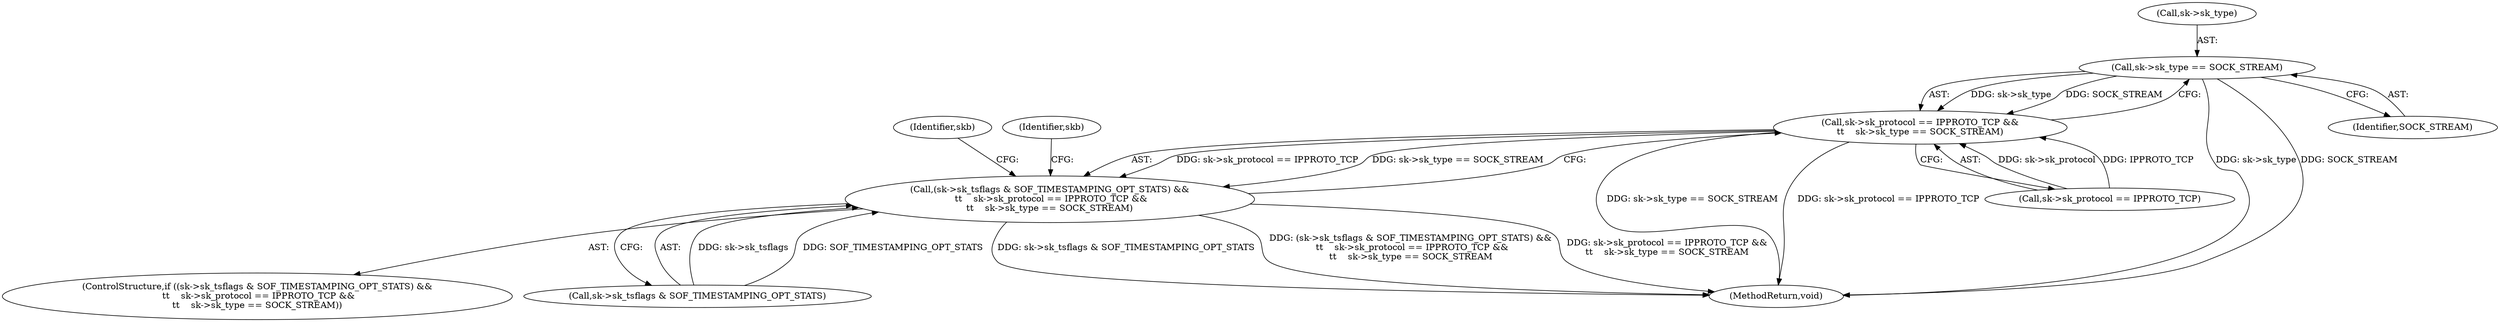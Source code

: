 digraph "0_linux_4ef1b2869447411ad3ef91ad7d4891a83c1a509a_0@pointer" {
"1000141" [label="(Call,sk->sk_type == SOCK_STREAM)"];
"1000135" [label="(Call,sk->sk_protocol == IPPROTO_TCP &&\n\t\t    sk->sk_type == SOCK_STREAM)"];
"1000129" [label="(Call,(sk->sk_tsflags & SOF_TIMESTAMPING_OPT_STATS) &&\n \t\t    sk->sk_protocol == IPPROTO_TCP &&\n\t\t    sk->sk_type == SOCK_STREAM)"];
"1000129" [label="(Call,(sk->sk_tsflags & SOF_TIMESTAMPING_OPT_STATS) &&\n \t\t    sk->sk_protocol == IPPROTO_TCP &&\n\t\t    sk->sk_type == SOCK_STREAM)"];
"1000206" [label="(MethodReturn,void)"];
"1000152" [label="(Identifier,skb)"];
"1000141" [label="(Call,sk->sk_type == SOCK_STREAM)"];
"1000145" [label="(Identifier,SOCK_STREAM)"];
"1000128" [label="(ControlStructure,if ((sk->sk_tsflags & SOF_TIMESTAMPING_OPT_STATS) &&\n \t\t    sk->sk_protocol == IPPROTO_TCP &&\n\t\t    sk->sk_type == SOCK_STREAM))"];
"1000142" [label="(Call,sk->sk_type)"];
"1000136" [label="(Call,sk->sk_protocol == IPPROTO_TCP)"];
"1000135" [label="(Call,sk->sk_protocol == IPPROTO_TCP &&\n\t\t    sk->sk_type == SOCK_STREAM)"];
"1000147" [label="(Identifier,skb)"];
"1000130" [label="(Call,sk->sk_tsflags & SOF_TIMESTAMPING_OPT_STATS)"];
"1000141" -> "1000135"  [label="AST: "];
"1000141" -> "1000145"  [label="CFG: "];
"1000142" -> "1000141"  [label="AST: "];
"1000145" -> "1000141"  [label="AST: "];
"1000135" -> "1000141"  [label="CFG: "];
"1000141" -> "1000206"  [label="DDG: sk->sk_type"];
"1000141" -> "1000206"  [label="DDG: SOCK_STREAM"];
"1000141" -> "1000135"  [label="DDG: sk->sk_type"];
"1000141" -> "1000135"  [label="DDG: SOCK_STREAM"];
"1000135" -> "1000129"  [label="AST: "];
"1000135" -> "1000136"  [label="CFG: "];
"1000136" -> "1000135"  [label="AST: "];
"1000129" -> "1000135"  [label="CFG: "];
"1000135" -> "1000206"  [label="DDG: sk->sk_type == SOCK_STREAM"];
"1000135" -> "1000206"  [label="DDG: sk->sk_protocol == IPPROTO_TCP"];
"1000135" -> "1000129"  [label="DDG: sk->sk_protocol == IPPROTO_TCP"];
"1000135" -> "1000129"  [label="DDG: sk->sk_type == SOCK_STREAM"];
"1000136" -> "1000135"  [label="DDG: sk->sk_protocol"];
"1000136" -> "1000135"  [label="DDG: IPPROTO_TCP"];
"1000129" -> "1000128"  [label="AST: "];
"1000129" -> "1000130"  [label="CFG: "];
"1000130" -> "1000129"  [label="AST: "];
"1000147" -> "1000129"  [label="CFG: "];
"1000152" -> "1000129"  [label="CFG: "];
"1000129" -> "1000206"  [label="DDG: sk->sk_tsflags & SOF_TIMESTAMPING_OPT_STATS"];
"1000129" -> "1000206"  [label="DDG: (sk->sk_tsflags & SOF_TIMESTAMPING_OPT_STATS) &&\n \t\t    sk->sk_protocol == IPPROTO_TCP &&\n\t\t    sk->sk_type == SOCK_STREAM"];
"1000129" -> "1000206"  [label="DDG: sk->sk_protocol == IPPROTO_TCP &&\n\t\t    sk->sk_type == SOCK_STREAM"];
"1000130" -> "1000129"  [label="DDG: sk->sk_tsflags"];
"1000130" -> "1000129"  [label="DDG: SOF_TIMESTAMPING_OPT_STATS"];
}
